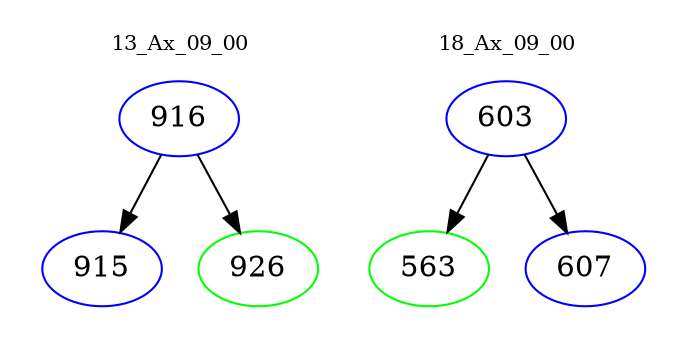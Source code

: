 digraph{
subgraph cluster_0 {
color = white
label = "13_Ax_09_00";
fontsize=10;
T0_916 [label="916", color="blue"]
T0_916 -> T0_915 [color="black"]
T0_915 [label="915", color="blue"]
T0_916 -> T0_926 [color="black"]
T0_926 [label="926", color="green"]
}
subgraph cluster_1 {
color = white
label = "18_Ax_09_00";
fontsize=10;
T1_603 [label="603", color="blue"]
T1_603 -> T1_563 [color="black"]
T1_563 [label="563", color="green"]
T1_603 -> T1_607 [color="black"]
T1_607 [label="607", color="blue"]
}
}
